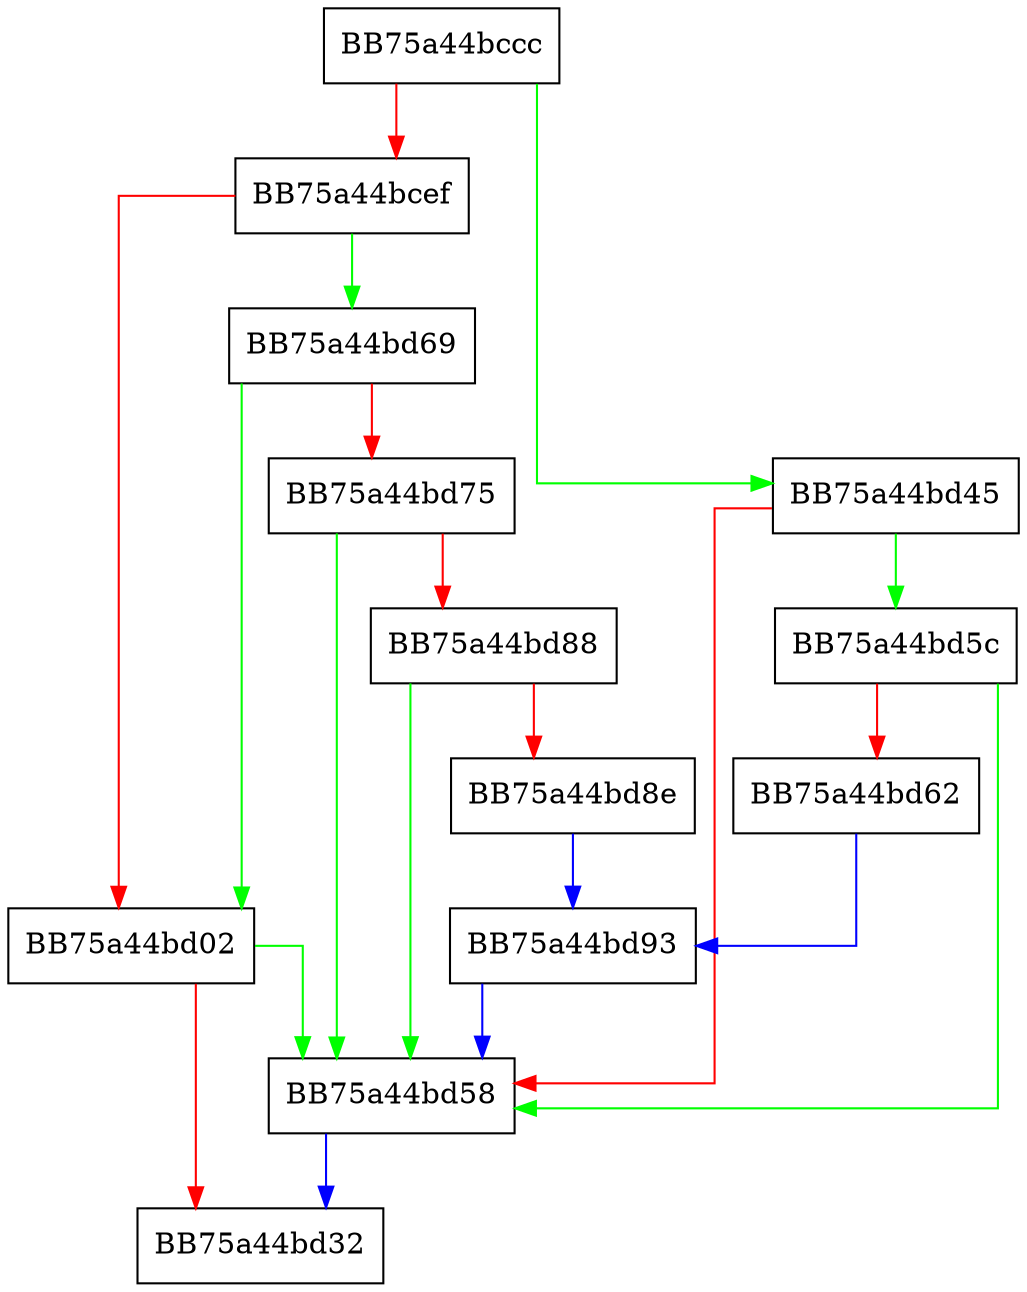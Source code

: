 digraph GetScript {
  node [shape="box"];
  graph [splines=ortho];
  BB75a44bccc -> BB75a44bd45 [color="green"];
  BB75a44bccc -> BB75a44bcef [color="red"];
  BB75a44bcef -> BB75a44bd69 [color="green"];
  BB75a44bcef -> BB75a44bd02 [color="red"];
  BB75a44bd02 -> BB75a44bd58 [color="green"];
  BB75a44bd02 -> BB75a44bd32 [color="red"];
  BB75a44bd45 -> BB75a44bd5c [color="green"];
  BB75a44bd45 -> BB75a44bd58 [color="red"];
  BB75a44bd58 -> BB75a44bd32 [color="blue"];
  BB75a44bd5c -> BB75a44bd58 [color="green"];
  BB75a44bd5c -> BB75a44bd62 [color="red"];
  BB75a44bd62 -> BB75a44bd93 [color="blue"];
  BB75a44bd69 -> BB75a44bd02 [color="green"];
  BB75a44bd69 -> BB75a44bd75 [color="red"];
  BB75a44bd75 -> BB75a44bd58 [color="green"];
  BB75a44bd75 -> BB75a44bd88 [color="red"];
  BB75a44bd88 -> BB75a44bd58 [color="green"];
  BB75a44bd88 -> BB75a44bd8e [color="red"];
  BB75a44bd8e -> BB75a44bd93 [color="blue"];
  BB75a44bd93 -> BB75a44bd58 [color="blue"];
}